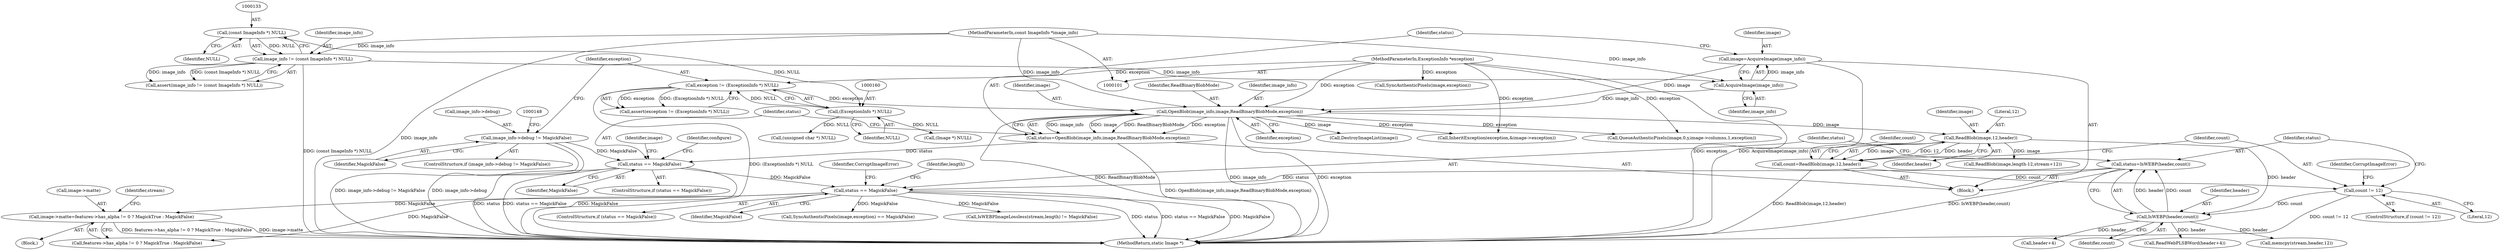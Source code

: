 digraph "0_ImageMagick_f6e9d0d9955e85bdd7540b251cd50d598dacc5e6_73@pointer" {
"1000327" [label="(Call,image->matte=features->has_alpha != 0 ? MagickTrue : MagickFalse)"];
"1000225" [label="(Call,status == MagickFalse)"];
"1000219" [label="(Call,status=IsWEBP(header,count))"];
"1000221" [label="(Call,IsWEBP(header,count))"];
"1000208" [label="(Call,ReadBlob(image,12,header))"];
"1000174" [label="(Call,OpenBlob(image_info,image,ReadBinaryBlobMode,exception))"];
"1000170" [label="(Call,AcquireImage(image_info))"];
"1000130" [label="(Call,image_info != (const ImageInfo *) NULL)"];
"1000102" [label="(MethodParameterIn,const ImageInfo *image_info)"];
"1000132" [label="(Call,(const ImageInfo *) NULL)"];
"1000168" [label="(Call,image=AcquireImage(image_info))"];
"1000157" [label="(Call,exception != (ExceptionInfo *) NULL)"];
"1000103" [label="(MethodParameterIn,ExceptionInfo *exception)"];
"1000159" [label="(Call,(ExceptionInfo *) NULL)"];
"1000213" [label="(Call,count != 12)"];
"1000206" [label="(Call,count=ReadBlob(image,12,header))"];
"1000180" [label="(Call,status == MagickFalse)"];
"1000172" [label="(Call,status=OpenBlob(image_info,image,ReadBinaryBlobMode,exception))"];
"1000142" [label="(Call,image_info->debug != MagickFalse)"];
"1000547" [label="(Call,SyncAuthenticPixels(image,exception) == MagickFalse)"];
"1000206" [label="(Call,count=ReadBlob(image,12,header))"];
"1000223" [label="(Identifier,count)"];
"1000208" [label="(Call,ReadBlob(image,12,header))"];
"1000104" [label="(Block,)"];
"1000342" [label="(Identifier,stream)"];
"1000340" [label="(Call,IsWEBPImageLossless(stream,length) != MagickFalse)"];
"1000236" [label="(Call,ReadWebPLSBWord(header+4))"];
"1000157" [label="(Call,exception != (ExceptionInfo *) NULL)"];
"1000185" [label="(Identifier,image)"];
"1000211" [label="(Identifier,header)"];
"1000207" [label="(Identifier,count)"];
"1000179" [label="(ControlStructure,if (status == MagickFalse))"];
"1000225" [label="(Call,status == MagickFalse)"];
"1000172" [label="(Call,status=OpenBlob(image_info,image,ReadBinaryBlobMode,exception))"];
"1000158" [label="(Identifier,exception)"];
"1000178" [label="(Identifier,exception)"];
"1000232" [label="(Identifier,length)"];
"1000132" [label="(Call,(const ImageInfo *) NULL)"];
"1000274" [label="(Call,ReadBlob(image,length-12,stream+12))"];
"1000177" [label="(Identifier,ReadBinaryBlobMode)"];
"1000103" [label="(MethodParameterIn,ExceptionInfo *exception)"];
"1000268" [label="(Call,memcpy(stream,header,12))"];
"1000180" [label="(Call,status == MagickFalse)"];
"1000221" [label="(Call,IsWEBP(header,count))"];
"1000168" [label="(Call,image=AcquireImage(image_info))"];
"1000130" [label="(Call,image_info != (const ImageInfo *) NULL)"];
"1000196" [label="(Identifier,configure)"];
"1000303" [label="(Block,)"];
"1000171" [label="(Identifier,image_info)"];
"1000146" [label="(Identifier,MagickFalse)"];
"1000169" [label="(Identifier,image)"];
"1000219" [label="(Call,status=IsWEBP(header,count))"];
"1000175" [label="(Identifier,image_info)"];
"1000220" [label="(Identifier,status)"];
"1000129" [label="(Call,assert(image_info != (const ImageInfo *) NULL))"];
"1000176" [label="(Identifier,image)"];
"1000131" [label="(Identifier,image_info)"];
"1000161" [label="(Identifier,NULL)"];
"1000215" [label="(Literal,12)"];
"1000260" [label="(Call,(unsigned char *) NULL)"];
"1000156" [label="(Call,assert(exception != (ExceptionInfo *) NULL))"];
"1000209" [label="(Identifier,image)"];
"1000548" [label="(Call,SyncAuthenticPixels(image,exception))"];
"1000102" [label="(MethodParameterIn,const ImageInfo *image_info)"];
"1000214" [label="(Identifier,count)"];
"1000174" [label="(Call,OpenBlob(image_info,image,ReadBinaryBlobMode,exception))"];
"1000490" [label="(Call,QueueAuthenticPixels(image,0,y,image->columns,1,exception))"];
"1000227" [label="(Identifier,MagickFalse)"];
"1000212" [label="(ControlStructure,if (count != 12))"];
"1000579" [label="(MethodReturn,static Image *)"];
"1000181" [label="(Identifier,status)"];
"1000210" [label="(Literal,12)"];
"1000237" [label="(Call,header+4)"];
"1000159" [label="(Call,(ExceptionInfo *) NULL)"];
"1000142" [label="(Call,image_info->debug != MagickFalse)"];
"1000226" [label="(Identifier,status)"];
"1000229" [label="(Identifier,CorruptImageError)"];
"1000213" [label="(Call,count != 12)"];
"1000217" [label="(Identifier,CorruptImageError)"];
"1000224" [label="(ControlStructure,if (status == MagickFalse))"];
"1000182" [label="(Identifier,MagickFalse)"];
"1000141" [label="(ControlStructure,if (image_info->debug != MagickFalse))"];
"1000328" [label="(Call,image->matte)"];
"1000385" [label="(Call,InheritException(exception,&image->exception))"];
"1000189" [label="(Call,(Image *) NULL)"];
"1000143" [label="(Call,image_info->debug)"];
"1000331" [label="(Call,features->has_alpha != 0 ? MagickTrue : MagickFalse)"];
"1000327" [label="(Call,image->matte=features->has_alpha != 0 ? MagickTrue : MagickFalse)"];
"1000170" [label="(Call,AcquireImage(image_info))"];
"1000186" [label="(Call,DestroyImageList(image))"];
"1000173" [label="(Identifier,status)"];
"1000222" [label="(Identifier,header)"];
"1000134" [label="(Identifier,NULL)"];
"1000327" -> "1000303"  [label="AST: "];
"1000327" -> "1000331"  [label="CFG: "];
"1000328" -> "1000327"  [label="AST: "];
"1000331" -> "1000327"  [label="AST: "];
"1000342" -> "1000327"  [label="CFG: "];
"1000327" -> "1000579"  [label="DDG: features->has_alpha != 0 ? MagickTrue : MagickFalse"];
"1000327" -> "1000579"  [label="DDG: image->matte"];
"1000225" -> "1000327"  [label="DDG: MagickFalse"];
"1000225" -> "1000224"  [label="AST: "];
"1000225" -> "1000227"  [label="CFG: "];
"1000226" -> "1000225"  [label="AST: "];
"1000227" -> "1000225"  [label="AST: "];
"1000229" -> "1000225"  [label="CFG: "];
"1000232" -> "1000225"  [label="CFG: "];
"1000225" -> "1000579"  [label="DDG: status == MagickFalse"];
"1000225" -> "1000579"  [label="DDG: MagickFalse"];
"1000225" -> "1000579"  [label="DDG: status"];
"1000219" -> "1000225"  [label="DDG: status"];
"1000180" -> "1000225"  [label="DDG: MagickFalse"];
"1000225" -> "1000331"  [label="DDG: MagickFalse"];
"1000225" -> "1000340"  [label="DDG: MagickFalse"];
"1000225" -> "1000547"  [label="DDG: MagickFalse"];
"1000219" -> "1000104"  [label="AST: "];
"1000219" -> "1000221"  [label="CFG: "];
"1000220" -> "1000219"  [label="AST: "];
"1000221" -> "1000219"  [label="AST: "];
"1000226" -> "1000219"  [label="CFG: "];
"1000219" -> "1000579"  [label="DDG: IsWEBP(header,count)"];
"1000221" -> "1000219"  [label="DDG: header"];
"1000221" -> "1000219"  [label="DDG: count"];
"1000221" -> "1000223"  [label="CFG: "];
"1000222" -> "1000221"  [label="AST: "];
"1000223" -> "1000221"  [label="AST: "];
"1000208" -> "1000221"  [label="DDG: header"];
"1000213" -> "1000221"  [label="DDG: count"];
"1000221" -> "1000236"  [label="DDG: header"];
"1000221" -> "1000237"  [label="DDG: header"];
"1000221" -> "1000268"  [label="DDG: header"];
"1000208" -> "1000206"  [label="AST: "];
"1000208" -> "1000211"  [label="CFG: "];
"1000209" -> "1000208"  [label="AST: "];
"1000210" -> "1000208"  [label="AST: "];
"1000211" -> "1000208"  [label="AST: "];
"1000206" -> "1000208"  [label="CFG: "];
"1000208" -> "1000206"  [label="DDG: image"];
"1000208" -> "1000206"  [label="DDG: 12"];
"1000208" -> "1000206"  [label="DDG: header"];
"1000174" -> "1000208"  [label="DDG: image"];
"1000208" -> "1000274"  [label="DDG: image"];
"1000174" -> "1000172"  [label="AST: "];
"1000174" -> "1000178"  [label="CFG: "];
"1000175" -> "1000174"  [label="AST: "];
"1000176" -> "1000174"  [label="AST: "];
"1000177" -> "1000174"  [label="AST: "];
"1000178" -> "1000174"  [label="AST: "];
"1000172" -> "1000174"  [label="CFG: "];
"1000174" -> "1000579"  [label="DDG: exception"];
"1000174" -> "1000579"  [label="DDG: ReadBinaryBlobMode"];
"1000174" -> "1000579"  [label="DDG: image_info"];
"1000174" -> "1000172"  [label="DDG: image_info"];
"1000174" -> "1000172"  [label="DDG: image"];
"1000174" -> "1000172"  [label="DDG: ReadBinaryBlobMode"];
"1000174" -> "1000172"  [label="DDG: exception"];
"1000170" -> "1000174"  [label="DDG: image_info"];
"1000102" -> "1000174"  [label="DDG: image_info"];
"1000168" -> "1000174"  [label="DDG: image"];
"1000157" -> "1000174"  [label="DDG: exception"];
"1000103" -> "1000174"  [label="DDG: exception"];
"1000174" -> "1000186"  [label="DDG: image"];
"1000174" -> "1000385"  [label="DDG: exception"];
"1000174" -> "1000490"  [label="DDG: exception"];
"1000170" -> "1000168"  [label="AST: "];
"1000170" -> "1000171"  [label="CFG: "];
"1000171" -> "1000170"  [label="AST: "];
"1000168" -> "1000170"  [label="CFG: "];
"1000170" -> "1000168"  [label="DDG: image_info"];
"1000130" -> "1000170"  [label="DDG: image_info"];
"1000102" -> "1000170"  [label="DDG: image_info"];
"1000130" -> "1000129"  [label="AST: "];
"1000130" -> "1000132"  [label="CFG: "];
"1000131" -> "1000130"  [label="AST: "];
"1000132" -> "1000130"  [label="AST: "];
"1000129" -> "1000130"  [label="CFG: "];
"1000130" -> "1000579"  [label="DDG: (const ImageInfo *) NULL"];
"1000130" -> "1000129"  [label="DDG: image_info"];
"1000130" -> "1000129"  [label="DDG: (const ImageInfo *) NULL"];
"1000102" -> "1000130"  [label="DDG: image_info"];
"1000132" -> "1000130"  [label="DDG: NULL"];
"1000102" -> "1000101"  [label="AST: "];
"1000102" -> "1000579"  [label="DDG: image_info"];
"1000132" -> "1000134"  [label="CFG: "];
"1000133" -> "1000132"  [label="AST: "];
"1000134" -> "1000132"  [label="AST: "];
"1000132" -> "1000159"  [label="DDG: NULL"];
"1000168" -> "1000104"  [label="AST: "];
"1000169" -> "1000168"  [label="AST: "];
"1000173" -> "1000168"  [label="CFG: "];
"1000168" -> "1000579"  [label="DDG: AcquireImage(image_info)"];
"1000157" -> "1000156"  [label="AST: "];
"1000157" -> "1000159"  [label="CFG: "];
"1000158" -> "1000157"  [label="AST: "];
"1000159" -> "1000157"  [label="AST: "];
"1000156" -> "1000157"  [label="CFG: "];
"1000157" -> "1000579"  [label="DDG: (ExceptionInfo *) NULL"];
"1000157" -> "1000156"  [label="DDG: exception"];
"1000157" -> "1000156"  [label="DDG: (ExceptionInfo *) NULL"];
"1000103" -> "1000157"  [label="DDG: exception"];
"1000159" -> "1000157"  [label="DDG: NULL"];
"1000103" -> "1000101"  [label="AST: "];
"1000103" -> "1000579"  [label="DDG: exception"];
"1000103" -> "1000385"  [label="DDG: exception"];
"1000103" -> "1000490"  [label="DDG: exception"];
"1000103" -> "1000548"  [label="DDG: exception"];
"1000159" -> "1000161"  [label="CFG: "];
"1000160" -> "1000159"  [label="AST: "];
"1000161" -> "1000159"  [label="AST: "];
"1000159" -> "1000189"  [label="DDG: NULL"];
"1000159" -> "1000260"  [label="DDG: NULL"];
"1000213" -> "1000212"  [label="AST: "];
"1000213" -> "1000215"  [label="CFG: "];
"1000214" -> "1000213"  [label="AST: "];
"1000215" -> "1000213"  [label="AST: "];
"1000217" -> "1000213"  [label="CFG: "];
"1000220" -> "1000213"  [label="CFG: "];
"1000213" -> "1000579"  [label="DDG: count != 12"];
"1000206" -> "1000213"  [label="DDG: count"];
"1000206" -> "1000104"  [label="AST: "];
"1000207" -> "1000206"  [label="AST: "];
"1000214" -> "1000206"  [label="CFG: "];
"1000206" -> "1000579"  [label="DDG: ReadBlob(image,12,header)"];
"1000180" -> "1000179"  [label="AST: "];
"1000180" -> "1000182"  [label="CFG: "];
"1000181" -> "1000180"  [label="AST: "];
"1000182" -> "1000180"  [label="AST: "];
"1000185" -> "1000180"  [label="CFG: "];
"1000196" -> "1000180"  [label="CFG: "];
"1000180" -> "1000579"  [label="DDG: MagickFalse"];
"1000180" -> "1000579"  [label="DDG: status"];
"1000180" -> "1000579"  [label="DDG: status == MagickFalse"];
"1000172" -> "1000180"  [label="DDG: status"];
"1000142" -> "1000180"  [label="DDG: MagickFalse"];
"1000172" -> "1000104"  [label="AST: "];
"1000173" -> "1000172"  [label="AST: "];
"1000181" -> "1000172"  [label="CFG: "];
"1000172" -> "1000579"  [label="DDG: OpenBlob(image_info,image,ReadBinaryBlobMode,exception)"];
"1000142" -> "1000141"  [label="AST: "];
"1000142" -> "1000146"  [label="CFG: "];
"1000143" -> "1000142"  [label="AST: "];
"1000146" -> "1000142"  [label="AST: "];
"1000148" -> "1000142"  [label="CFG: "];
"1000158" -> "1000142"  [label="CFG: "];
"1000142" -> "1000579"  [label="DDG: image_info->debug != MagickFalse"];
"1000142" -> "1000579"  [label="DDG: image_info->debug"];
}
